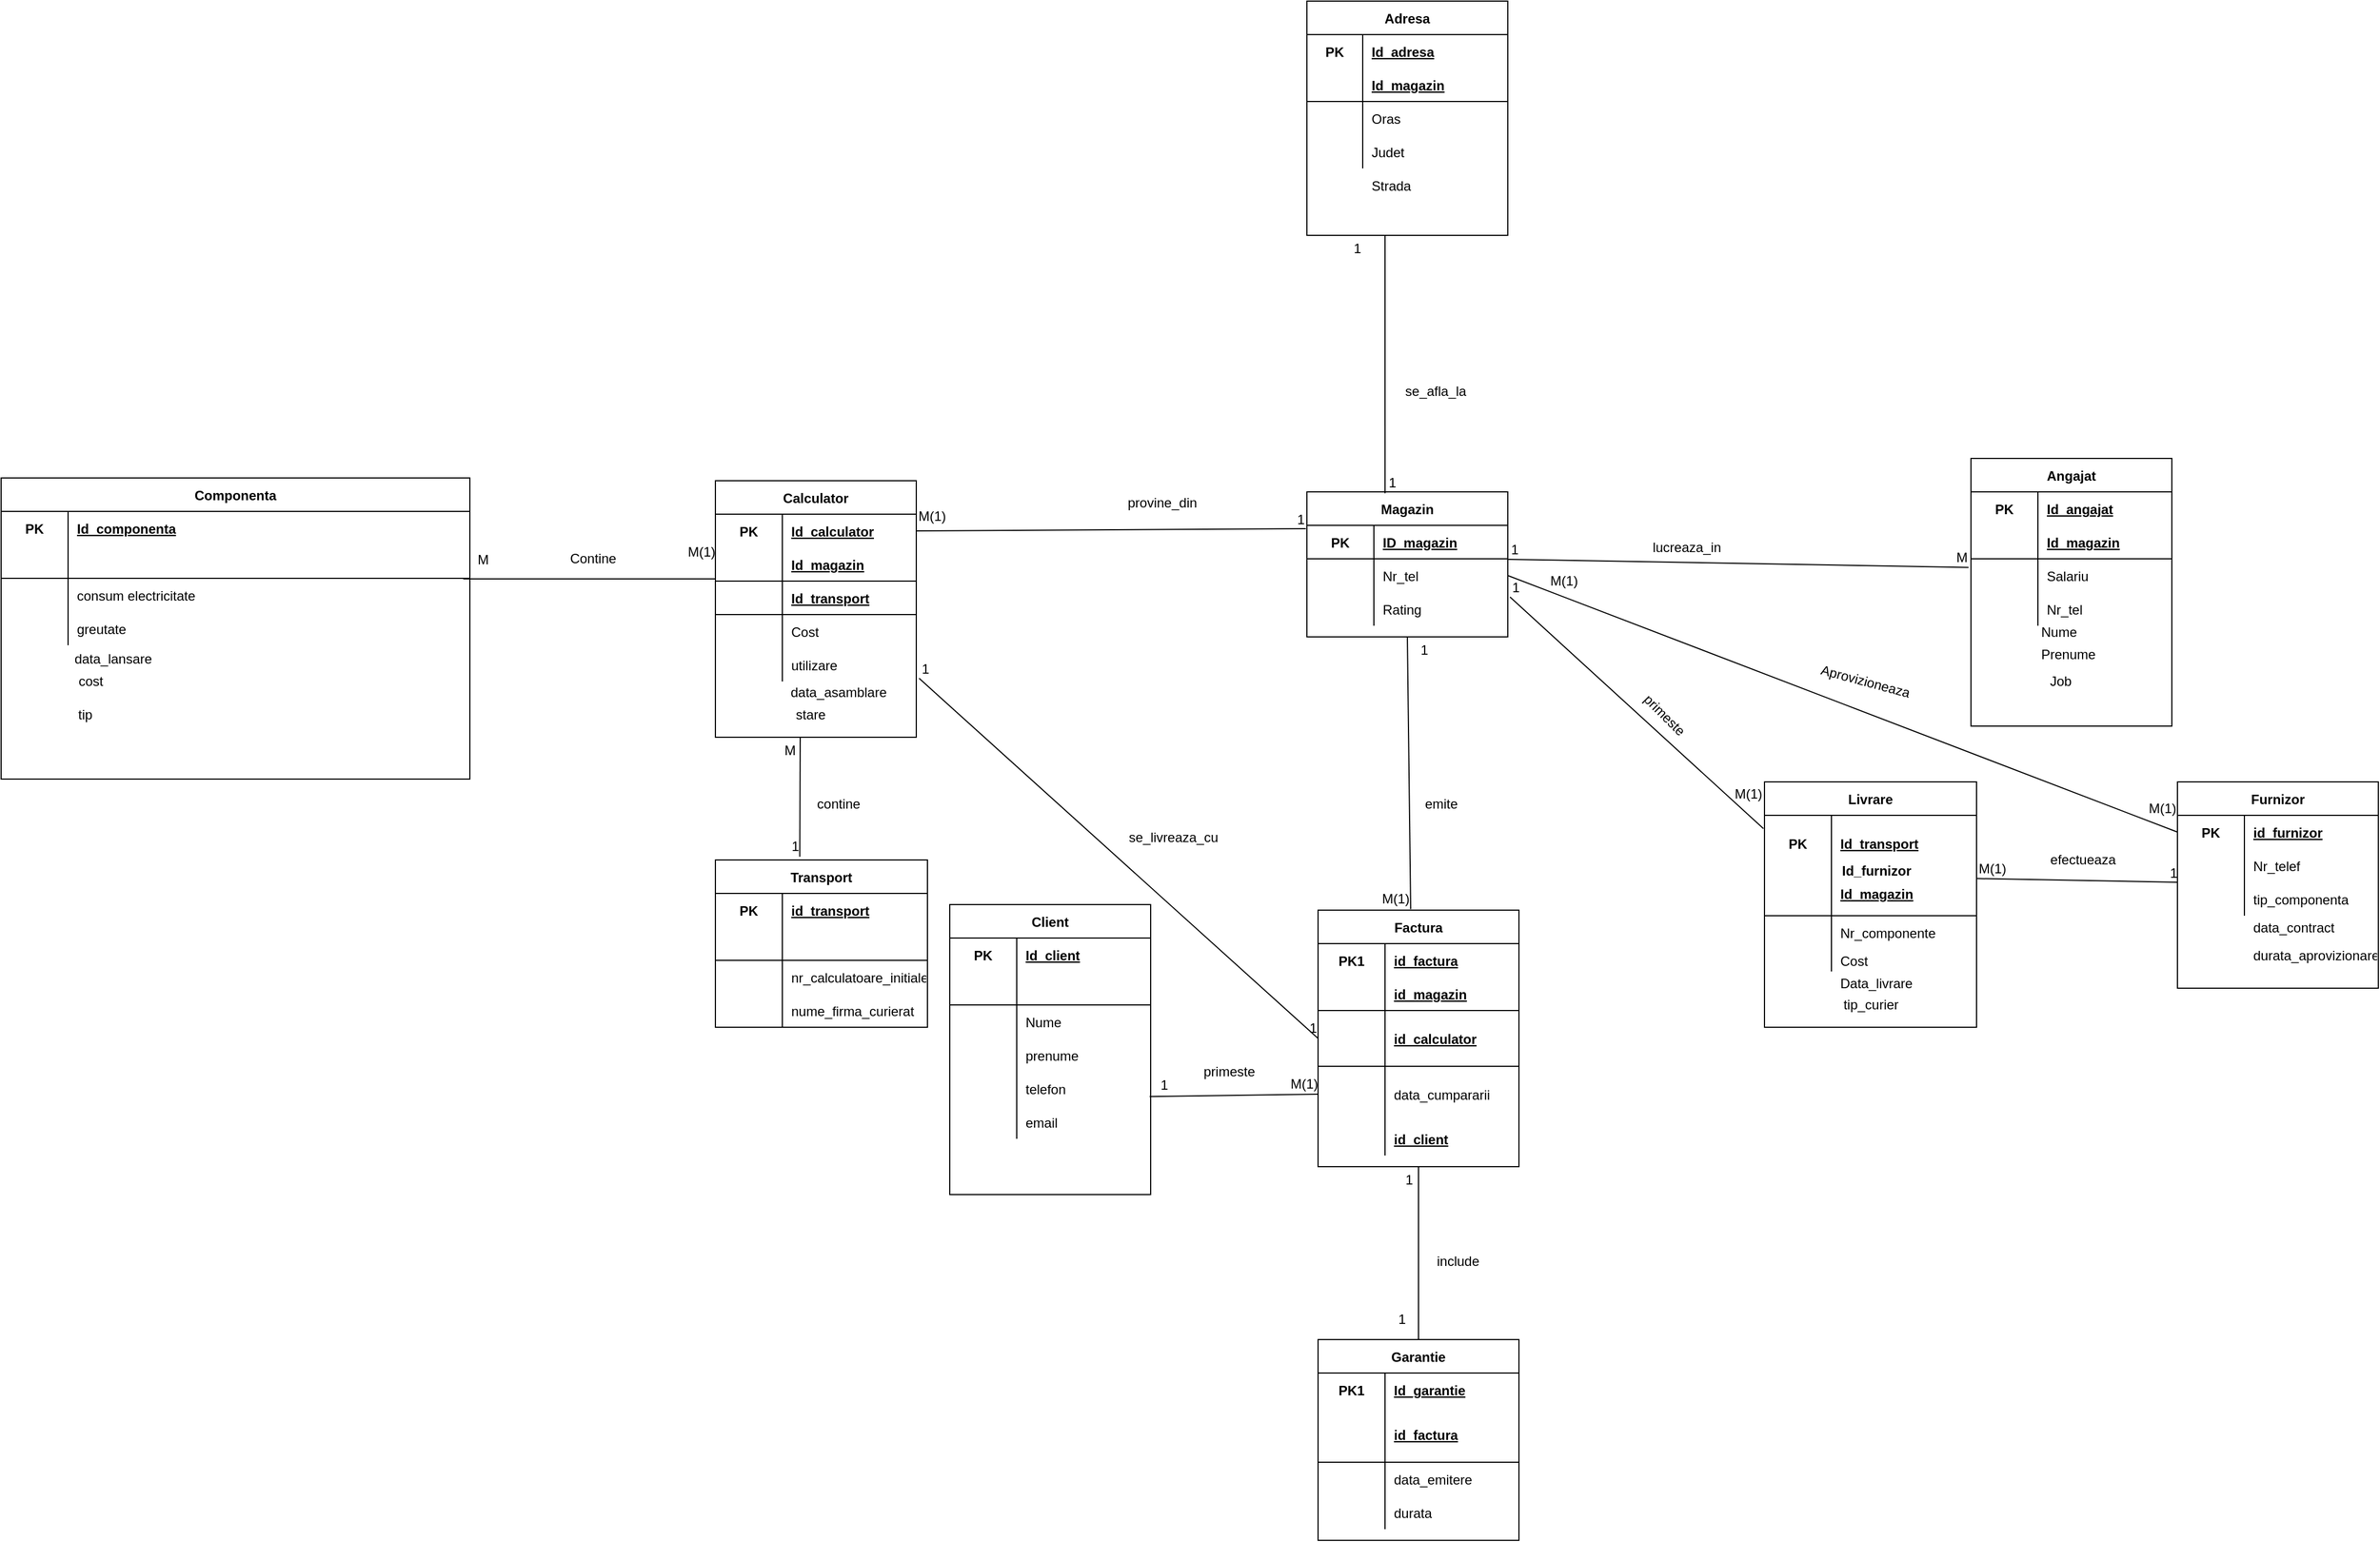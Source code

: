 <mxfile version="16.2.2" type="onedrive"><diagram id="R2lEEEUBdFMjLlhIrx00" name="Page-1"><mxGraphModel dx="4064" dy="2628" grid="0" gridSize="10" guides="1" tooltips="1" connect="1" arrows="1" fold="1" page="1" pageScale="1" pageWidth="850" pageHeight="1100" math="0" shadow="0" extFonts="Permanent Marker^https://fonts.googleapis.com/css?family=Permanent+Marker"><root><mxCell id="0"/><mxCell id="1" parent="0"/><mxCell id="5IRADX40BSoLsb3b2WKI-1" value="Magazin" style="shape=table;startSize=30;container=1;collapsible=1;childLayout=tableLayout;fixedRows=1;rowLines=0;fontStyle=1;align=center;resizeLast=1;" parent="1" vertex="1"><mxGeometry x="20" y="60" width="180" height="130" as="geometry"/></mxCell><mxCell id="5IRADX40BSoLsb3b2WKI-5" value="" style="shape=partialRectangle;collapsible=0;dropTarget=0;pointerEvents=0;fillColor=none;top=0;left=0;bottom=1;right=0;points=[[0,0.5],[1,0.5]];portConstraint=eastwest;" parent="5IRADX40BSoLsb3b2WKI-1" vertex="1"><mxGeometry y="30" width="180" height="30" as="geometry"/></mxCell><mxCell id="5IRADX40BSoLsb3b2WKI-6" value="PK" style="shape=partialRectangle;connectable=0;fillColor=none;top=0;left=0;bottom=0;right=0;fontStyle=1;overflow=hidden;" parent="5IRADX40BSoLsb3b2WKI-5" vertex="1"><mxGeometry width="60" height="30" as="geometry"/></mxCell><mxCell id="5IRADX40BSoLsb3b2WKI-7" value="ID_magazin" style="shape=partialRectangle;connectable=0;fillColor=none;top=0;left=0;bottom=0;right=0;align=left;spacingLeft=6;fontStyle=5;overflow=hidden;" parent="5IRADX40BSoLsb3b2WKI-5" vertex="1"><mxGeometry x="60" width="120" height="30" as="geometry"/></mxCell><mxCell id="5IRADX40BSoLsb3b2WKI-8" value="" style="shape=partialRectangle;collapsible=0;dropTarget=0;pointerEvents=0;fillColor=none;top=0;left=0;bottom=0;right=0;points=[[0,0.5],[1,0.5]];portConstraint=eastwest;" parent="5IRADX40BSoLsb3b2WKI-1" vertex="1"><mxGeometry y="60" width="180" height="30" as="geometry"/></mxCell><mxCell id="5IRADX40BSoLsb3b2WKI-9" value="" style="shape=partialRectangle;connectable=0;fillColor=none;top=0;left=0;bottom=0;right=0;editable=1;overflow=hidden;" parent="5IRADX40BSoLsb3b2WKI-8" vertex="1"><mxGeometry width="60" height="30" as="geometry"/></mxCell><mxCell id="5IRADX40BSoLsb3b2WKI-10" value="Nr_tel" style="shape=partialRectangle;connectable=0;fillColor=none;top=0;left=0;bottom=0;right=0;align=left;spacingLeft=6;overflow=hidden;" parent="5IRADX40BSoLsb3b2WKI-8" vertex="1"><mxGeometry x="60" width="120" height="30" as="geometry"/></mxCell><mxCell id="5IRADX40BSoLsb3b2WKI-11" value="" style="shape=partialRectangle;collapsible=0;dropTarget=0;pointerEvents=0;fillColor=none;top=0;left=0;bottom=0;right=0;points=[[0,0.5],[1,0.5]];portConstraint=eastwest;" parent="5IRADX40BSoLsb3b2WKI-1" vertex="1"><mxGeometry y="90" width="180" height="30" as="geometry"/></mxCell><mxCell id="5IRADX40BSoLsb3b2WKI-12" value="" style="shape=partialRectangle;connectable=0;fillColor=none;top=0;left=0;bottom=0;right=0;editable=1;overflow=hidden;" parent="5IRADX40BSoLsb3b2WKI-11" vertex="1"><mxGeometry width="60" height="30" as="geometry"/></mxCell><mxCell id="5IRADX40BSoLsb3b2WKI-13" value="Rating" style="shape=partialRectangle;connectable=0;fillColor=none;top=0;left=0;bottom=0;right=0;align=left;spacingLeft=6;overflow=hidden;" parent="5IRADX40BSoLsb3b2WKI-11" vertex="1"><mxGeometry x="60" width="120" height="30" as="geometry"/></mxCell><mxCell id="5IRADX40BSoLsb3b2WKI-15" value="Componenta" style="shape=table;startSize=30;container=1;collapsible=1;childLayout=tableLayout;fixedRows=1;rowLines=0;fontStyle=1;align=center;resizeLast=1;" parent="1" vertex="1"><mxGeometry x="-1150" y="47.5" width="420" height="270" as="geometry"/></mxCell><mxCell id="5IRADX40BSoLsb3b2WKI-16" value="" style="shape=partialRectangle;collapsible=0;dropTarget=0;pointerEvents=0;fillColor=none;top=0;left=0;bottom=0;right=0;points=[[0,0.5],[1,0.5]];portConstraint=eastwest;" parent="5IRADX40BSoLsb3b2WKI-15" vertex="1"><mxGeometry y="30" width="420" height="30" as="geometry"/></mxCell><mxCell id="5IRADX40BSoLsb3b2WKI-17" value="PK" style="shape=partialRectangle;connectable=0;fillColor=none;top=0;left=0;bottom=0;right=0;fontStyle=1;overflow=hidden;" parent="5IRADX40BSoLsb3b2WKI-16" vertex="1"><mxGeometry width="60" height="30" as="geometry"><mxRectangle width="60" height="30" as="alternateBounds"/></mxGeometry></mxCell><mxCell id="5IRADX40BSoLsb3b2WKI-18" value="Id_componenta" style="shape=partialRectangle;connectable=0;fillColor=none;top=0;left=0;bottom=0;right=0;align=left;spacingLeft=6;fontStyle=5;overflow=hidden;" parent="5IRADX40BSoLsb3b2WKI-16" vertex="1"><mxGeometry x="60" width="360" height="30" as="geometry"><mxRectangle width="360" height="30" as="alternateBounds"/></mxGeometry></mxCell><mxCell id="5IRADX40BSoLsb3b2WKI-19" value="" style="shape=partialRectangle;collapsible=0;dropTarget=0;pointerEvents=0;fillColor=none;top=0;left=0;bottom=1;right=0;points=[[0,0.5],[1,0.5]];portConstraint=eastwest;" parent="5IRADX40BSoLsb3b2WKI-15" vertex="1"><mxGeometry y="60" width="420" height="30" as="geometry"/></mxCell><mxCell id="5IRADX40BSoLsb3b2WKI-20" value="" style="shape=partialRectangle;connectable=0;fillColor=none;top=0;left=0;bottom=0;right=0;fontStyle=1;overflow=hidden;" parent="5IRADX40BSoLsb3b2WKI-19" vertex="1"><mxGeometry width="60" height="30" as="geometry"><mxRectangle width="60" height="30" as="alternateBounds"/></mxGeometry></mxCell><mxCell id="5IRADX40BSoLsb3b2WKI-21" value="" style="shape=partialRectangle;connectable=0;fillColor=none;top=0;left=0;bottom=0;right=0;align=left;spacingLeft=6;fontStyle=5;overflow=hidden;" parent="5IRADX40BSoLsb3b2WKI-19" vertex="1"><mxGeometry x="60" width="360" height="30" as="geometry"><mxRectangle width="360" height="30" as="alternateBounds"/></mxGeometry></mxCell><mxCell id="5IRADX40BSoLsb3b2WKI-22" value="" style="shape=partialRectangle;collapsible=0;dropTarget=0;pointerEvents=0;fillColor=none;top=0;left=0;bottom=0;right=0;points=[[0,0.5],[1,0.5]];portConstraint=eastwest;" parent="5IRADX40BSoLsb3b2WKI-15" vertex="1"><mxGeometry y="90" width="420" height="30" as="geometry"/></mxCell><mxCell id="5IRADX40BSoLsb3b2WKI-23" value="" style="shape=partialRectangle;connectable=0;fillColor=none;top=0;left=0;bottom=0;right=0;editable=1;overflow=hidden;" parent="5IRADX40BSoLsb3b2WKI-22" vertex="1"><mxGeometry width="60" height="30" as="geometry"><mxRectangle width="60" height="30" as="alternateBounds"/></mxGeometry></mxCell><mxCell id="5IRADX40BSoLsb3b2WKI-24" value="consum electricitate" style="shape=partialRectangle;connectable=0;fillColor=none;top=0;left=0;bottom=0;right=0;align=left;spacingLeft=6;overflow=hidden;" parent="5IRADX40BSoLsb3b2WKI-22" vertex="1"><mxGeometry x="60" width="360" height="30" as="geometry"><mxRectangle width="360" height="30" as="alternateBounds"/></mxGeometry></mxCell><mxCell id="5IRADX40BSoLsb3b2WKI-25" value="" style="shape=partialRectangle;collapsible=0;dropTarget=0;pointerEvents=0;fillColor=none;top=0;left=0;bottom=0;right=0;points=[[0,0.5],[1,0.5]];portConstraint=eastwest;" parent="5IRADX40BSoLsb3b2WKI-15" vertex="1"><mxGeometry y="120" width="420" height="30" as="geometry"/></mxCell><mxCell id="5IRADX40BSoLsb3b2WKI-26" value="" style="shape=partialRectangle;connectable=0;fillColor=none;top=0;left=0;bottom=0;right=0;editable=1;overflow=hidden;" parent="5IRADX40BSoLsb3b2WKI-25" vertex="1"><mxGeometry width="60" height="30" as="geometry"><mxRectangle width="60" height="30" as="alternateBounds"/></mxGeometry></mxCell><mxCell id="5IRADX40BSoLsb3b2WKI-27" value="greutate" style="shape=partialRectangle;connectable=0;fillColor=none;top=0;left=0;bottom=0;right=0;align=left;spacingLeft=6;overflow=hidden;" parent="5IRADX40BSoLsb3b2WKI-25" vertex="1"><mxGeometry x="60" width="360" height="30" as="geometry"><mxRectangle width="360" height="30" as="alternateBounds"/></mxGeometry></mxCell><mxCell id="5IRADX40BSoLsb3b2WKI-28" value="Adresa" style="shape=table;startSize=30;container=1;collapsible=1;childLayout=tableLayout;fixedRows=1;rowLines=0;fontStyle=1;align=center;resizeLast=1;" parent="1" vertex="1"><mxGeometry x="20" y="-380" width="180" height="210" as="geometry"/></mxCell><mxCell id="5IRADX40BSoLsb3b2WKI-29" value="" style="shape=partialRectangle;collapsible=0;dropTarget=0;pointerEvents=0;fillColor=none;top=0;left=0;bottom=0;right=0;points=[[0,0.5],[1,0.5]];portConstraint=eastwest;" parent="5IRADX40BSoLsb3b2WKI-28" vertex="1"><mxGeometry y="30" width="180" height="30" as="geometry"/></mxCell><mxCell id="5IRADX40BSoLsb3b2WKI-30" value="PK" style="shape=partialRectangle;connectable=0;fillColor=none;top=0;left=0;bottom=0;right=0;fontStyle=1;overflow=hidden;" parent="5IRADX40BSoLsb3b2WKI-29" vertex="1"><mxGeometry width="50" height="30" as="geometry"><mxRectangle width="50" height="30" as="alternateBounds"/></mxGeometry></mxCell><mxCell id="5IRADX40BSoLsb3b2WKI-31" value="Id_adresa" style="shape=partialRectangle;connectable=0;fillColor=none;top=0;left=0;bottom=0;right=0;align=left;spacingLeft=6;fontStyle=5;overflow=hidden;" parent="5IRADX40BSoLsb3b2WKI-29" vertex="1"><mxGeometry x="50" width="130" height="30" as="geometry"><mxRectangle width="130" height="30" as="alternateBounds"/></mxGeometry></mxCell><mxCell id="5IRADX40BSoLsb3b2WKI-32" value="" style="shape=partialRectangle;collapsible=0;dropTarget=0;pointerEvents=0;fillColor=none;top=0;left=0;bottom=1;right=0;points=[[0,0.5],[1,0.5]];portConstraint=eastwest;" parent="5IRADX40BSoLsb3b2WKI-28" vertex="1"><mxGeometry y="60" width="180" height="30" as="geometry"/></mxCell><mxCell id="5IRADX40BSoLsb3b2WKI-33" value="" style="shape=partialRectangle;connectable=0;fillColor=none;top=0;left=0;bottom=0;right=0;fontStyle=1;overflow=hidden;" parent="5IRADX40BSoLsb3b2WKI-32" vertex="1"><mxGeometry width="50" height="30" as="geometry"><mxRectangle width="50" height="30" as="alternateBounds"/></mxGeometry></mxCell><mxCell id="5IRADX40BSoLsb3b2WKI-34" value="Id_magazin" style="shape=partialRectangle;connectable=0;fillColor=none;top=0;left=0;bottom=0;right=0;align=left;spacingLeft=6;fontStyle=5;overflow=hidden;" parent="5IRADX40BSoLsb3b2WKI-32" vertex="1"><mxGeometry x="50" width="130" height="30" as="geometry"><mxRectangle width="130" height="30" as="alternateBounds"/></mxGeometry></mxCell><mxCell id="5IRADX40BSoLsb3b2WKI-35" value="" style="shape=partialRectangle;collapsible=0;dropTarget=0;pointerEvents=0;fillColor=none;top=0;left=0;bottom=0;right=0;points=[[0,0.5],[1,0.5]];portConstraint=eastwest;" parent="5IRADX40BSoLsb3b2WKI-28" vertex="1"><mxGeometry y="90" width="180" height="30" as="geometry"/></mxCell><mxCell id="5IRADX40BSoLsb3b2WKI-36" value="" style="shape=partialRectangle;connectable=0;fillColor=none;top=0;left=0;bottom=0;right=0;editable=1;overflow=hidden;" parent="5IRADX40BSoLsb3b2WKI-35" vertex="1"><mxGeometry width="50" height="30" as="geometry"><mxRectangle width="50" height="30" as="alternateBounds"/></mxGeometry></mxCell><mxCell id="5IRADX40BSoLsb3b2WKI-37" value="Oras" style="shape=partialRectangle;connectable=0;fillColor=none;top=0;left=0;bottom=0;right=0;align=left;spacingLeft=6;overflow=hidden;" parent="5IRADX40BSoLsb3b2WKI-35" vertex="1"><mxGeometry x="50" width="130" height="30" as="geometry"><mxRectangle width="130" height="30" as="alternateBounds"/></mxGeometry></mxCell><mxCell id="5IRADX40BSoLsb3b2WKI-38" value="" style="shape=partialRectangle;collapsible=0;dropTarget=0;pointerEvents=0;fillColor=none;top=0;left=0;bottom=0;right=0;points=[[0,0.5],[1,0.5]];portConstraint=eastwest;" parent="5IRADX40BSoLsb3b2WKI-28" vertex="1"><mxGeometry y="120" width="180" height="30" as="geometry"/></mxCell><mxCell id="5IRADX40BSoLsb3b2WKI-39" value="" style="shape=partialRectangle;connectable=0;fillColor=none;top=0;left=0;bottom=0;right=0;editable=1;overflow=hidden;" parent="5IRADX40BSoLsb3b2WKI-38" vertex="1"><mxGeometry width="50" height="30" as="geometry"><mxRectangle width="50" height="30" as="alternateBounds"/></mxGeometry></mxCell><mxCell id="5IRADX40BSoLsb3b2WKI-40" value="Judet" style="shape=partialRectangle;connectable=0;fillColor=none;top=0;left=0;bottom=0;right=0;align=left;spacingLeft=6;overflow=hidden;" parent="5IRADX40BSoLsb3b2WKI-38" vertex="1"><mxGeometry x="50" width="130" height="30" as="geometry"><mxRectangle width="130" height="30" as="alternateBounds"/></mxGeometry></mxCell><mxCell id="5IRADX40BSoLsb3b2WKI-41" value="Factura" style="shape=table;startSize=30;container=1;collapsible=1;childLayout=tableLayout;fixedRows=1;rowLines=0;fontStyle=1;align=center;resizeLast=1;" parent="1" vertex="1"><mxGeometry x="30" y="435" width="180" height="230" as="geometry"/></mxCell><mxCell id="5IRADX40BSoLsb3b2WKI-42" value="" style="shape=partialRectangle;collapsible=0;dropTarget=0;pointerEvents=0;fillColor=none;top=0;left=0;bottom=0;right=0;points=[[0,0.5],[1,0.5]];portConstraint=eastwest;" parent="5IRADX40BSoLsb3b2WKI-41" vertex="1"><mxGeometry y="30" width="180" height="30" as="geometry"/></mxCell><mxCell id="5IRADX40BSoLsb3b2WKI-43" value="PK1" style="shape=partialRectangle;connectable=0;fillColor=none;top=0;left=0;bottom=0;right=0;fontStyle=1;overflow=hidden;" parent="5IRADX40BSoLsb3b2WKI-42" vertex="1"><mxGeometry width="60" height="30" as="geometry"><mxRectangle width="60" height="30" as="alternateBounds"/></mxGeometry></mxCell><mxCell id="5IRADX40BSoLsb3b2WKI-44" value="id_factura" style="shape=partialRectangle;connectable=0;fillColor=none;top=0;left=0;bottom=0;right=0;align=left;spacingLeft=6;fontStyle=5;overflow=hidden;" parent="5IRADX40BSoLsb3b2WKI-42" vertex="1"><mxGeometry x="60" width="120" height="30" as="geometry"><mxRectangle width="120" height="30" as="alternateBounds"/></mxGeometry></mxCell><mxCell id="5IRADX40BSoLsb3b2WKI-45" value="" style="shape=partialRectangle;collapsible=0;dropTarget=0;pointerEvents=0;fillColor=none;top=0;left=0;bottom=1;right=0;points=[[0,0.5],[1,0.5]];portConstraint=eastwest;" parent="5IRADX40BSoLsb3b2WKI-41" vertex="1"><mxGeometry y="60" width="180" height="30" as="geometry"/></mxCell><mxCell id="5IRADX40BSoLsb3b2WKI-46" value="" style="shape=partialRectangle;connectable=0;fillColor=none;top=0;left=0;bottom=0;right=0;fontStyle=1;overflow=hidden;" parent="5IRADX40BSoLsb3b2WKI-45" vertex="1"><mxGeometry width="60" height="30" as="geometry"><mxRectangle width="60" height="30" as="alternateBounds"/></mxGeometry></mxCell><mxCell id="5IRADX40BSoLsb3b2WKI-47" value="id_magazin" style="shape=partialRectangle;connectable=0;fillColor=none;top=0;left=0;bottom=0;right=0;align=left;spacingLeft=6;fontStyle=5;overflow=hidden;" parent="5IRADX40BSoLsb3b2WKI-45" vertex="1"><mxGeometry x="60" width="120" height="30" as="geometry"><mxRectangle width="120" height="30" as="alternateBounds"/></mxGeometry></mxCell><mxCell id="lPqivJ8-B0ePsU9WdqID-1" value="" style="shape=partialRectangle;collapsible=0;dropTarget=0;pointerEvents=0;fillColor=none;top=0;left=0;bottom=1;right=0;points=[[0,0.5],[1,0.5]];portConstraint=eastwest;" parent="5IRADX40BSoLsb3b2WKI-41" vertex="1"><mxGeometry y="90" width="180" height="50" as="geometry"/></mxCell><mxCell id="lPqivJ8-B0ePsU9WdqID-2" value="" style="shape=partialRectangle;connectable=0;fillColor=none;top=0;left=0;bottom=0;right=0;fontStyle=1;overflow=hidden;" parent="lPqivJ8-B0ePsU9WdqID-1" vertex="1"><mxGeometry width="60" height="50" as="geometry"><mxRectangle width="60" height="50" as="alternateBounds"/></mxGeometry></mxCell><mxCell id="lPqivJ8-B0ePsU9WdqID-3" value="id_calculator" style="shape=partialRectangle;connectable=0;fillColor=none;top=0;left=0;bottom=0;right=0;align=left;spacingLeft=6;fontStyle=5;overflow=hidden;" parent="lPqivJ8-B0ePsU9WdqID-1" vertex="1"><mxGeometry x="60" width="120" height="50" as="geometry"><mxRectangle width="120" height="50" as="alternateBounds"/></mxGeometry></mxCell><mxCell id="5IRADX40BSoLsb3b2WKI-51" value="" style="shape=partialRectangle;collapsible=0;dropTarget=0;pointerEvents=0;fillColor=none;top=0;left=0;bottom=0;right=0;points=[[0,0.5],[1,0.5]];portConstraint=eastwest;" parent="5IRADX40BSoLsb3b2WKI-41" vertex="1"><mxGeometry y="140" width="180" height="50" as="geometry"/></mxCell><mxCell id="5IRADX40BSoLsb3b2WKI-52" value="" style="shape=partialRectangle;connectable=0;fillColor=none;top=0;left=0;bottom=0;right=0;editable=1;overflow=hidden;" parent="5IRADX40BSoLsb3b2WKI-51" vertex="1"><mxGeometry width="60" height="50" as="geometry"><mxRectangle width="60" height="50" as="alternateBounds"/></mxGeometry></mxCell><mxCell id="5IRADX40BSoLsb3b2WKI-53" value="data_cumpararii" style="shape=partialRectangle;connectable=0;fillColor=none;top=0;left=0;bottom=0;right=0;align=left;spacingLeft=6;overflow=hidden;" parent="5IRADX40BSoLsb3b2WKI-51" vertex="1"><mxGeometry x="60" width="120" height="50" as="geometry"><mxRectangle width="120" height="50" as="alternateBounds"/></mxGeometry></mxCell><mxCell id="lPqivJ8-B0ePsU9WdqID-68" value="" style="shape=partialRectangle;collapsible=0;dropTarget=0;pointerEvents=0;fillColor=none;top=0;left=0;bottom=0;right=0;points=[[0,0.5],[1,0.5]];portConstraint=eastwest;" parent="5IRADX40BSoLsb3b2WKI-41" vertex="1"><mxGeometry y="190" width="180" height="30" as="geometry"/></mxCell><mxCell id="lPqivJ8-B0ePsU9WdqID-69" value="" style="shape=partialRectangle;connectable=0;fillColor=none;top=0;left=0;bottom=0;right=0;fontStyle=1;overflow=hidden;" parent="lPqivJ8-B0ePsU9WdqID-68" vertex="1"><mxGeometry width="60" height="30" as="geometry"><mxRectangle width="60" height="30" as="alternateBounds"/></mxGeometry></mxCell><mxCell id="lPqivJ8-B0ePsU9WdqID-70" value="id_client" style="shape=partialRectangle;connectable=0;fillColor=none;top=0;left=0;bottom=0;right=0;align=left;spacingLeft=6;fontStyle=5;overflow=hidden;" parent="lPqivJ8-B0ePsU9WdqID-68" vertex="1"><mxGeometry x="60" width="120" height="30" as="geometry"><mxRectangle width="120" height="30" as="alternateBounds"/></mxGeometry></mxCell><mxCell id="5IRADX40BSoLsb3b2WKI-54" value="Angajat" style="shape=table;startSize=30;container=1;collapsible=1;childLayout=tableLayout;fixedRows=1;rowLines=0;fontStyle=1;align=center;resizeLast=1;" parent="1" vertex="1"><mxGeometry x="615" y="30" width="180" height="240" as="geometry"/></mxCell><mxCell id="5IRADX40BSoLsb3b2WKI-55" value="" style="shape=partialRectangle;collapsible=0;dropTarget=0;pointerEvents=0;fillColor=none;top=0;left=0;bottom=0;right=0;points=[[0,0.5],[1,0.5]];portConstraint=eastwest;" parent="5IRADX40BSoLsb3b2WKI-54" vertex="1"><mxGeometry y="30" width="180" height="30" as="geometry"/></mxCell><mxCell id="5IRADX40BSoLsb3b2WKI-56" value="PK" style="shape=partialRectangle;connectable=0;fillColor=none;top=0;left=0;bottom=0;right=0;fontStyle=1;overflow=hidden;" parent="5IRADX40BSoLsb3b2WKI-55" vertex="1"><mxGeometry width="60" height="30" as="geometry"><mxRectangle width="60" height="30" as="alternateBounds"/></mxGeometry></mxCell><mxCell id="5IRADX40BSoLsb3b2WKI-57" value="Id_angajat" style="shape=partialRectangle;connectable=0;fillColor=none;top=0;left=0;bottom=0;right=0;align=left;spacingLeft=6;fontStyle=5;overflow=hidden;" parent="5IRADX40BSoLsb3b2WKI-55" vertex="1"><mxGeometry x="60" width="120" height="30" as="geometry"><mxRectangle width="120" height="30" as="alternateBounds"/></mxGeometry></mxCell><mxCell id="5IRADX40BSoLsb3b2WKI-58" value="" style="shape=partialRectangle;collapsible=0;dropTarget=0;pointerEvents=0;fillColor=none;top=0;left=0;bottom=1;right=0;points=[[0,0.5],[1,0.5]];portConstraint=eastwest;" parent="5IRADX40BSoLsb3b2WKI-54" vertex="1"><mxGeometry y="60" width="180" height="30" as="geometry"/></mxCell><mxCell id="5IRADX40BSoLsb3b2WKI-59" value="" style="shape=partialRectangle;connectable=0;fillColor=none;top=0;left=0;bottom=0;right=0;fontStyle=1;overflow=hidden;" parent="5IRADX40BSoLsb3b2WKI-58" vertex="1"><mxGeometry width="60" height="30" as="geometry"><mxRectangle width="60" height="30" as="alternateBounds"/></mxGeometry></mxCell><mxCell id="5IRADX40BSoLsb3b2WKI-60" value="Id_magazin" style="shape=partialRectangle;connectable=0;fillColor=none;top=0;left=0;bottom=0;right=0;align=left;spacingLeft=6;fontStyle=5;overflow=hidden;" parent="5IRADX40BSoLsb3b2WKI-58" vertex="1"><mxGeometry x="60" width="120" height="30" as="geometry"><mxRectangle width="120" height="30" as="alternateBounds"/></mxGeometry></mxCell><mxCell id="5IRADX40BSoLsb3b2WKI-61" value="" style="shape=partialRectangle;collapsible=0;dropTarget=0;pointerEvents=0;fillColor=none;top=0;left=0;bottom=0;right=0;points=[[0,0.5],[1,0.5]];portConstraint=eastwest;" parent="5IRADX40BSoLsb3b2WKI-54" vertex="1"><mxGeometry y="90" width="180" height="30" as="geometry"/></mxCell><mxCell id="5IRADX40BSoLsb3b2WKI-62" value="" style="shape=partialRectangle;connectable=0;fillColor=none;top=0;left=0;bottom=0;right=0;editable=1;overflow=hidden;" parent="5IRADX40BSoLsb3b2WKI-61" vertex="1"><mxGeometry width="60" height="30" as="geometry"><mxRectangle width="60" height="30" as="alternateBounds"/></mxGeometry></mxCell><mxCell id="5IRADX40BSoLsb3b2WKI-63" value="Salariu" style="shape=partialRectangle;connectable=0;fillColor=none;top=0;left=0;bottom=0;right=0;align=left;spacingLeft=6;overflow=hidden;" parent="5IRADX40BSoLsb3b2WKI-61" vertex="1"><mxGeometry x="60" width="120" height="30" as="geometry"><mxRectangle width="120" height="30" as="alternateBounds"/></mxGeometry></mxCell><mxCell id="5IRADX40BSoLsb3b2WKI-64" value="" style="shape=partialRectangle;collapsible=0;dropTarget=0;pointerEvents=0;fillColor=none;top=0;left=0;bottom=0;right=0;points=[[0,0.5],[1,0.5]];portConstraint=eastwest;" parent="5IRADX40BSoLsb3b2WKI-54" vertex="1"><mxGeometry y="120" width="180" height="30" as="geometry"/></mxCell><mxCell id="5IRADX40BSoLsb3b2WKI-65" value="" style="shape=partialRectangle;connectable=0;fillColor=none;top=0;left=0;bottom=0;right=0;editable=1;overflow=hidden;" parent="5IRADX40BSoLsb3b2WKI-64" vertex="1"><mxGeometry width="60" height="30" as="geometry"><mxRectangle width="60" height="30" as="alternateBounds"/></mxGeometry></mxCell><mxCell id="5IRADX40BSoLsb3b2WKI-66" value="Nr_tel" style="shape=partialRectangle;connectable=0;fillColor=none;top=0;left=0;bottom=0;right=0;align=left;spacingLeft=6;overflow=hidden;" parent="5IRADX40BSoLsb3b2WKI-64" vertex="1"><mxGeometry x="60" width="120" height="30" as="geometry"><mxRectangle width="120" height="30" as="alternateBounds"/></mxGeometry></mxCell><mxCell id="5IRADX40BSoLsb3b2WKI-67" value="Client" style="shape=table;startSize=30;container=1;collapsible=1;childLayout=tableLayout;fixedRows=1;rowLines=0;fontStyle=1;align=center;resizeLast=1;" parent="1" vertex="1"><mxGeometry x="-300" y="430" width="180" height="260" as="geometry"/></mxCell><mxCell id="5IRADX40BSoLsb3b2WKI-68" value="" style="shape=partialRectangle;collapsible=0;dropTarget=0;pointerEvents=0;fillColor=none;top=0;left=0;bottom=0;right=0;points=[[0,0.5],[1,0.5]];portConstraint=eastwest;" parent="5IRADX40BSoLsb3b2WKI-67" vertex="1"><mxGeometry y="30" width="180" height="30" as="geometry"/></mxCell><mxCell id="5IRADX40BSoLsb3b2WKI-69" value="PK" style="shape=partialRectangle;connectable=0;fillColor=none;top=0;left=0;bottom=0;right=0;fontStyle=1;overflow=hidden;" parent="5IRADX40BSoLsb3b2WKI-68" vertex="1"><mxGeometry width="60" height="30" as="geometry"><mxRectangle width="60" height="30" as="alternateBounds"/></mxGeometry></mxCell><mxCell id="5IRADX40BSoLsb3b2WKI-70" value="Id_client" style="shape=partialRectangle;connectable=0;fillColor=none;top=0;left=0;bottom=0;right=0;align=left;spacingLeft=6;fontStyle=5;overflow=hidden;" parent="5IRADX40BSoLsb3b2WKI-68" vertex="1"><mxGeometry x="60" width="120" height="30" as="geometry"><mxRectangle width="120" height="30" as="alternateBounds"/></mxGeometry></mxCell><mxCell id="5IRADX40BSoLsb3b2WKI-71" value="" style="shape=partialRectangle;collapsible=0;dropTarget=0;pointerEvents=0;fillColor=none;top=0;left=0;bottom=1;right=0;points=[[0,0.5],[1,0.5]];portConstraint=eastwest;" parent="5IRADX40BSoLsb3b2WKI-67" vertex="1"><mxGeometry y="60" width="180" height="30" as="geometry"/></mxCell><mxCell id="5IRADX40BSoLsb3b2WKI-72" value="" style="shape=partialRectangle;connectable=0;fillColor=none;top=0;left=0;bottom=0;right=0;fontStyle=1;overflow=hidden;" parent="5IRADX40BSoLsb3b2WKI-71" vertex="1"><mxGeometry width="60" height="30" as="geometry"><mxRectangle width="60" height="30" as="alternateBounds"/></mxGeometry></mxCell><mxCell id="5IRADX40BSoLsb3b2WKI-73" value="" style="shape=partialRectangle;connectable=0;fillColor=none;top=0;left=0;bottom=0;right=0;align=left;spacingLeft=6;fontStyle=5;overflow=hidden;" parent="5IRADX40BSoLsb3b2WKI-71" vertex="1"><mxGeometry x="60" width="120" height="30" as="geometry"><mxRectangle width="120" height="30" as="alternateBounds"/></mxGeometry></mxCell><mxCell id="5IRADX40BSoLsb3b2WKI-74" value="" style="shape=partialRectangle;collapsible=0;dropTarget=0;pointerEvents=0;fillColor=none;top=0;left=0;bottom=0;right=0;points=[[0,0.5],[1,0.5]];portConstraint=eastwest;" parent="5IRADX40BSoLsb3b2WKI-67" vertex="1"><mxGeometry y="90" width="180" height="30" as="geometry"/></mxCell><mxCell id="5IRADX40BSoLsb3b2WKI-75" value="" style="shape=partialRectangle;connectable=0;fillColor=none;top=0;left=0;bottom=0;right=0;editable=1;overflow=hidden;" parent="5IRADX40BSoLsb3b2WKI-74" vertex="1"><mxGeometry width="60" height="30" as="geometry"><mxRectangle width="60" height="30" as="alternateBounds"/></mxGeometry></mxCell><mxCell id="5IRADX40BSoLsb3b2WKI-76" value="Nume" style="shape=partialRectangle;connectable=0;fillColor=none;top=0;left=0;bottom=0;right=0;align=left;spacingLeft=6;overflow=hidden;" parent="5IRADX40BSoLsb3b2WKI-74" vertex="1"><mxGeometry x="60" width="120" height="30" as="geometry"><mxRectangle width="120" height="30" as="alternateBounds"/></mxGeometry></mxCell><mxCell id="5IRADX40BSoLsb3b2WKI-77" value="" style="shape=partialRectangle;collapsible=0;dropTarget=0;pointerEvents=0;fillColor=none;top=0;left=0;bottom=0;right=0;points=[[0,0.5],[1,0.5]];portConstraint=eastwest;" parent="5IRADX40BSoLsb3b2WKI-67" vertex="1"><mxGeometry y="120" width="180" height="30" as="geometry"/></mxCell><mxCell id="5IRADX40BSoLsb3b2WKI-78" value="" style="shape=partialRectangle;connectable=0;fillColor=none;top=0;left=0;bottom=0;right=0;editable=1;overflow=hidden;" parent="5IRADX40BSoLsb3b2WKI-77" vertex="1"><mxGeometry width="60" height="30" as="geometry"><mxRectangle width="60" height="30" as="alternateBounds"/></mxGeometry></mxCell><mxCell id="5IRADX40BSoLsb3b2WKI-79" value="prenume" style="shape=partialRectangle;connectable=0;fillColor=none;top=0;left=0;bottom=0;right=0;align=left;spacingLeft=6;overflow=hidden;" parent="5IRADX40BSoLsb3b2WKI-77" vertex="1"><mxGeometry x="60" width="120" height="30" as="geometry"><mxRectangle width="120" height="30" as="alternateBounds"/></mxGeometry></mxCell><mxCell id="M518nzdHtukfk-G0GFpe-1" style="shape=partialRectangle;collapsible=0;dropTarget=0;pointerEvents=0;fillColor=none;top=0;left=0;bottom=0;right=0;points=[[0,0.5],[1,0.5]];portConstraint=eastwest;" parent="5IRADX40BSoLsb3b2WKI-67" vertex="1"><mxGeometry y="150" width="180" height="30" as="geometry"/></mxCell><mxCell id="M518nzdHtukfk-G0GFpe-2" style="shape=partialRectangle;connectable=0;fillColor=none;top=0;left=0;bottom=0;right=0;editable=1;overflow=hidden;" parent="M518nzdHtukfk-G0GFpe-1" vertex="1"><mxGeometry width="60" height="30" as="geometry"><mxRectangle width="60" height="30" as="alternateBounds"/></mxGeometry></mxCell><mxCell id="M518nzdHtukfk-G0GFpe-3" value="telefon" style="shape=partialRectangle;connectable=0;fillColor=none;top=0;left=0;bottom=0;right=0;align=left;spacingLeft=6;overflow=hidden;" parent="M518nzdHtukfk-G0GFpe-1" vertex="1"><mxGeometry x="60" width="120" height="30" as="geometry"><mxRectangle width="120" height="30" as="alternateBounds"/></mxGeometry></mxCell><mxCell id="M518nzdHtukfk-G0GFpe-4" style="shape=partialRectangle;collapsible=0;dropTarget=0;pointerEvents=0;fillColor=none;top=0;left=0;bottom=0;right=0;points=[[0,0.5],[1,0.5]];portConstraint=eastwest;" parent="5IRADX40BSoLsb3b2WKI-67" vertex="1"><mxGeometry y="180" width="180" height="30" as="geometry"/></mxCell><mxCell id="M518nzdHtukfk-G0GFpe-5" style="shape=partialRectangle;connectable=0;fillColor=none;top=0;left=0;bottom=0;right=0;editable=1;overflow=hidden;" parent="M518nzdHtukfk-G0GFpe-4" vertex="1"><mxGeometry width="60" height="30" as="geometry"><mxRectangle width="60" height="30" as="alternateBounds"/></mxGeometry></mxCell><mxCell id="M518nzdHtukfk-G0GFpe-6" value="email" style="shape=partialRectangle;connectable=0;fillColor=none;top=0;left=0;bottom=0;right=0;align=left;spacingLeft=6;overflow=hidden;" parent="M518nzdHtukfk-G0GFpe-4" vertex="1"><mxGeometry x="60" width="120" height="30" as="geometry"><mxRectangle width="120" height="30" as="alternateBounds"/></mxGeometry></mxCell><mxCell id="5IRADX40BSoLsb3b2WKI-80" value="Transport" style="shape=table;startSize=30;container=1;collapsible=1;childLayout=tableLayout;fixedRows=1;rowLines=0;fontStyle=1;align=center;resizeLast=1;" parent="1" vertex="1"><mxGeometry x="-510" y="390" width="190" height="150" as="geometry"/></mxCell><mxCell id="5IRADX40BSoLsb3b2WKI-81" value="" style="shape=partialRectangle;collapsible=0;dropTarget=0;pointerEvents=0;fillColor=none;top=0;left=0;bottom=0;right=0;points=[[0,0.5],[1,0.5]];portConstraint=eastwest;" parent="5IRADX40BSoLsb3b2WKI-80" vertex="1"><mxGeometry y="30" width="190" height="30" as="geometry"/></mxCell><mxCell id="5IRADX40BSoLsb3b2WKI-82" value="PK" style="shape=partialRectangle;connectable=0;fillColor=none;top=0;left=0;bottom=0;right=0;fontStyle=1;overflow=hidden;" parent="5IRADX40BSoLsb3b2WKI-81" vertex="1"><mxGeometry width="60" height="30" as="geometry"><mxRectangle width="60" height="30" as="alternateBounds"/></mxGeometry></mxCell><mxCell id="5IRADX40BSoLsb3b2WKI-83" value="id_transport" style="shape=partialRectangle;connectable=0;fillColor=none;top=0;left=0;bottom=0;right=0;align=left;spacingLeft=6;fontStyle=5;overflow=hidden;" parent="5IRADX40BSoLsb3b2WKI-81" vertex="1"><mxGeometry x="60" width="130" height="30" as="geometry"><mxRectangle width="130" height="30" as="alternateBounds"/></mxGeometry></mxCell><mxCell id="5IRADX40BSoLsb3b2WKI-84" value="" style="shape=partialRectangle;collapsible=0;dropTarget=0;pointerEvents=0;fillColor=none;top=0;left=0;bottom=1;right=0;points=[[0,0.5],[1,0.5]];portConstraint=eastwest;" parent="5IRADX40BSoLsb3b2WKI-80" vertex="1"><mxGeometry y="60" width="190" height="30" as="geometry"/></mxCell><mxCell id="5IRADX40BSoLsb3b2WKI-85" value="" style="shape=partialRectangle;connectable=0;fillColor=none;top=0;left=0;bottom=0;right=0;fontStyle=1;overflow=hidden;" parent="5IRADX40BSoLsb3b2WKI-84" vertex="1"><mxGeometry width="60" height="30" as="geometry"><mxRectangle width="60" height="30" as="alternateBounds"/></mxGeometry></mxCell><mxCell id="5IRADX40BSoLsb3b2WKI-86" value="" style="shape=partialRectangle;connectable=0;fillColor=none;top=0;left=0;bottom=0;right=0;align=left;spacingLeft=6;fontStyle=5;overflow=hidden;" parent="5IRADX40BSoLsb3b2WKI-84" vertex="1"><mxGeometry x="60" width="130" height="30" as="geometry"><mxRectangle width="130" height="30" as="alternateBounds"/></mxGeometry></mxCell><mxCell id="5IRADX40BSoLsb3b2WKI-90" value="" style="shape=partialRectangle;collapsible=0;dropTarget=0;pointerEvents=0;fillColor=none;top=0;left=0;bottom=0;right=0;points=[[0,0.5],[1,0.5]];portConstraint=eastwest;" parent="5IRADX40BSoLsb3b2WKI-80" vertex="1"><mxGeometry y="90" width="190" height="30" as="geometry"/></mxCell><mxCell id="5IRADX40BSoLsb3b2WKI-91" value="" style="shape=partialRectangle;connectable=0;fillColor=none;top=0;left=0;bottom=0;right=0;editable=1;overflow=hidden;fontStyle=1" parent="5IRADX40BSoLsb3b2WKI-90" vertex="1"><mxGeometry width="60" height="30" as="geometry"><mxRectangle width="60" height="30" as="alternateBounds"/></mxGeometry></mxCell><mxCell id="5IRADX40BSoLsb3b2WKI-92" value="nr_calculatoare_initiale" style="shape=partialRectangle;connectable=0;fillColor=none;top=0;left=0;bottom=0;right=0;align=left;spacingLeft=6;overflow=hidden;fontStyle=0" parent="5IRADX40BSoLsb3b2WKI-90" vertex="1"><mxGeometry x="60" width="130" height="30" as="geometry"><mxRectangle width="130" height="30" as="alternateBounds"/></mxGeometry></mxCell><mxCell id="vrn9JUK7OHDct8GByNW2-1" style="shape=partialRectangle;collapsible=0;dropTarget=0;pointerEvents=0;fillColor=none;top=0;left=0;bottom=0;right=0;points=[[0,0.5],[1,0.5]];portConstraint=eastwest;" parent="5IRADX40BSoLsb3b2WKI-80" vertex="1"><mxGeometry y="120" width="190" height="30" as="geometry"/></mxCell><mxCell id="vrn9JUK7OHDct8GByNW2-2" style="shape=partialRectangle;connectable=0;fillColor=none;top=0;left=0;bottom=0;right=0;editable=1;overflow=hidden;fontStyle=1" parent="vrn9JUK7OHDct8GByNW2-1" vertex="1"><mxGeometry width="60" height="30" as="geometry"><mxRectangle width="60" height="30" as="alternateBounds"/></mxGeometry></mxCell><mxCell id="vrn9JUK7OHDct8GByNW2-3" value="nume_firma_curierat" style="shape=partialRectangle;connectable=0;fillColor=none;top=0;left=0;bottom=0;right=0;align=left;spacingLeft=6;overflow=hidden;fontStyle=0" parent="vrn9JUK7OHDct8GByNW2-1" vertex="1"><mxGeometry x="60" width="130" height="30" as="geometry"><mxRectangle width="130" height="30" as="alternateBounds"/></mxGeometry></mxCell><mxCell id="5IRADX40BSoLsb3b2WKI-119" value="Furnizor" style="shape=table;startSize=30;container=1;collapsible=1;childLayout=tableLayout;fixedRows=1;rowLines=0;fontStyle=1;align=center;resizeLast=1;" parent="1" vertex="1"><mxGeometry x="800" y="320" width="180" height="185" as="geometry"/></mxCell><mxCell id="5IRADX40BSoLsb3b2WKI-120" value="" style="shape=partialRectangle;collapsible=0;dropTarget=0;pointerEvents=0;fillColor=none;top=0;left=0;bottom=0;right=0;points=[[0,0.5],[1,0.5]];portConstraint=eastwest;" parent="5IRADX40BSoLsb3b2WKI-119" vertex="1"><mxGeometry y="30" width="180" height="30" as="geometry"/></mxCell><mxCell id="5IRADX40BSoLsb3b2WKI-121" value="PK" style="shape=partialRectangle;connectable=0;fillColor=none;top=0;left=0;bottom=0;right=0;fontStyle=1;overflow=hidden;" parent="5IRADX40BSoLsb3b2WKI-120" vertex="1"><mxGeometry width="60" height="30" as="geometry"><mxRectangle width="60" height="30" as="alternateBounds"/></mxGeometry></mxCell><mxCell id="5IRADX40BSoLsb3b2WKI-122" value="id_furnizor" style="shape=partialRectangle;connectable=0;fillColor=none;top=0;left=0;bottom=0;right=0;align=left;spacingLeft=6;fontStyle=5;overflow=hidden;" parent="5IRADX40BSoLsb3b2WKI-120" vertex="1"><mxGeometry x="60" width="120" height="30" as="geometry"><mxRectangle width="120" height="30" as="alternateBounds"/></mxGeometry></mxCell><mxCell id="5IRADX40BSoLsb3b2WKI-126" value="" style="shape=partialRectangle;collapsible=0;dropTarget=0;pointerEvents=0;fillColor=none;top=0;left=0;bottom=0;right=0;points=[[0,0.5],[1,0.5]];portConstraint=eastwest;" parent="5IRADX40BSoLsb3b2WKI-119" vertex="1"><mxGeometry y="60" width="180" height="30" as="geometry"/></mxCell><mxCell id="5IRADX40BSoLsb3b2WKI-127" value="" style="shape=partialRectangle;connectable=0;fillColor=none;top=0;left=0;bottom=0;right=0;editable=1;overflow=hidden;" parent="5IRADX40BSoLsb3b2WKI-126" vertex="1"><mxGeometry width="60" height="30" as="geometry"><mxRectangle width="60" height="30" as="alternateBounds"/></mxGeometry></mxCell><mxCell id="5IRADX40BSoLsb3b2WKI-128" value="Nr_telef" style="shape=partialRectangle;connectable=0;fillColor=none;top=0;left=0;bottom=0;right=0;align=left;spacingLeft=6;overflow=hidden;" parent="5IRADX40BSoLsb3b2WKI-126" vertex="1"><mxGeometry x="60" width="120" height="30" as="geometry"><mxRectangle width="120" height="30" as="alternateBounds"/></mxGeometry></mxCell><mxCell id="5IRADX40BSoLsb3b2WKI-129" value="" style="shape=partialRectangle;collapsible=0;dropTarget=0;pointerEvents=0;fillColor=none;top=0;left=0;bottom=0;right=0;points=[[0,0.5],[1,0.5]];portConstraint=eastwest;" parent="5IRADX40BSoLsb3b2WKI-119" vertex="1"><mxGeometry y="90" width="180" height="30" as="geometry"/></mxCell><mxCell id="5IRADX40BSoLsb3b2WKI-130" value="" style="shape=partialRectangle;connectable=0;fillColor=none;top=0;left=0;bottom=0;right=0;editable=1;overflow=hidden;" parent="5IRADX40BSoLsb3b2WKI-129" vertex="1"><mxGeometry width="60" height="30" as="geometry"><mxRectangle width="60" height="30" as="alternateBounds"/></mxGeometry></mxCell><mxCell id="5IRADX40BSoLsb3b2WKI-131" value="tip_componenta" style="shape=partialRectangle;connectable=0;fillColor=none;top=0;left=0;bottom=0;right=0;align=left;spacingLeft=6;overflow=hidden;" parent="5IRADX40BSoLsb3b2WKI-129" vertex="1"><mxGeometry x="60" width="120" height="30" as="geometry"><mxRectangle width="120" height="30" as="alternateBounds"/></mxGeometry></mxCell><mxCell id="5IRADX40BSoLsb3b2WKI-132" value="Livrare" style="shape=table;startSize=30;container=1;collapsible=1;childLayout=tableLayout;fixedRows=1;rowLines=0;fontStyle=1;align=center;resizeLast=1;" parent="1" vertex="1"><mxGeometry x="430" y="320" width="190" height="220" as="geometry"/></mxCell><mxCell id="5IRADX40BSoLsb3b2WKI-133" value="" style="shape=partialRectangle;collapsible=0;dropTarget=0;pointerEvents=0;fillColor=none;top=0;left=0;bottom=0;right=0;points=[[0,0.5],[1,0.5]];portConstraint=eastwest;" parent="5IRADX40BSoLsb3b2WKI-132" vertex="1"><mxGeometry y="30" width="190" height="50" as="geometry"/></mxCell><mxCell id="5IRADX40BSoLsb3b2WKI-134" value="PK" style="shape=partialRectangle;connectable=0;fillColor=none;top=0;left=0;bottom=0;right=0;fontStyle=1;overflow=hidden;" parent="5IRADX40BSoLsb3b2WKI-133" vertex="1"><mxGeometry width="60" height="50" as="geometry"/></mxCell><mxCell id="5IRADX40BSoLsb3b2WKI-135" value="Id_transport" style="shape=partialRectangle;connectable=0;fillColor=none;top=0;left=0;bottom=0;right=0;align=left;spacingLeft=6;fontStyle=5;overflow=hidden;" parent="5IRADX40BSoLsb3b2WKI-133" vertex="1"><mxGeometry x="60" width="130" height="50" as="geometry"/></mxCell><mxCell id="5IRADX40BSoLsb3b2WKI-136" value="" style="shape=partialRectangle;collapsible=0;dropTarget=0;pointerEvents=0;fillColor=none;top=0;left=0;bottom=1;right=0;points=[[0,0.5],[1,0.5]];portConstraint=eastwest;" parent="5IRADX40BSoLsb3b2WKI-132" vertex="1"><mxGeometry y="80" width="190" height="40" as="geometry"/></mxCell><mxCell id="5IRADX40BSoLsb3b2WKI-137" value="" style="shape=partialRectangle;connectable=0;fillColor=none;top=0;left=0;bottom=0;right=0;fontStyle=1;overflow=hidden;" parent="5IRADX40BSoLsb3b2WKI-136" vertex="1"><mxGeometry width="60" height="40" as="geometry"/></mxCell><mxCell id="5IRADX40BSoLsb3b2WKI-138" value="Id_magazin" style="shape=partialRectangle;connectable=0;fillColor=none;top=0;left=0;bottom=0;right=0;align=left;spacingLeft=6;fontStyle=5;overflow=hidden;" parent="5IRADX40BSoLsb3b2WKI-136" vertex="1"><mxGeometry x="60" width="130" height="40" as="geometry"/></mxCell><mxCell id="5IRADX40BSoLsb3b2WKI-139" value="" style="shape=partialRectangle;collapsible=0;dropTarget=0;pointerEvents=0;fillColor=none;top=0;left=0;bottom=0;right=0;points=[[0,0.5],[1,0.5]];portConstraint=eastwest;" parent="5IRADX40BSoLsb3b2WKI-132" vertex="1"><mxGeometry y="120" width="190" height="30" as="geometry"/></mxCell><mxCell id="5IRADX40BSoLsb3b2WKI-140" value="" style="shape=partialRectangle;connectable=0;fillColor=none;top=0;left=0;bottom=0;right=0;editable=1;overflow=hidden;" parent="5IRADX40BSoLsb3b2WKI-139" vertex="1"><mxGeometry width="60" height="30" as="geometry"/></mxCell><mxCell id="5IRADX40BSoLsb3b2WKI-141" value="Nr_componente" style="shape=partialRectangle;connectable=0;fillColor=none;top=0;left=0;bottom=0;right=0;align=left;spacingLeft=6;overflow=hidden;" parent="5IRADX40BSoLsb3b2WKI-139" vertex="1"><mxGeometry x="60" width="130" height="30" as="geometry"/></mxCell><mxCell id="5IRADX40BSoLsb3b2WKI-142" value="" style="shape=partialRectangle;collapsible=0;dropTarget=0;pointerEvents=0;fillColor=none;top=0;left=0;bottom=0;right=0;points=[[0,0.5],[1,0.5]];portConstraint=eastwest;" parent="5IRADX40BSoLsb3b2WKI-132" vertex="1"><mxGeometry y="150" width="190" height="20" as="geometry"/></mxCell><mxCell id="5IRADX40BSoLsb3b2WKI-143" value="" style="shape=partialRectangle;connectable=0;fillColor=none;top=0;left=0;bottom=0;right=0;editable=1;overflow=hidden;" parent="5IRADX40BSoLsb3b2WKI-142" vertex="1"><mxGeometry width="60" height="20" as="geometry"/></mxCell><mxCell id="5IRADX40BSoLsb3b2WKI-144" value="Cost" style="shape=partialRectangle;connectable=0;fillColor=none;top=0;left=0;bottom=0;right=0;align=left;spacingLeft=6;overflow=hidden;" parent="5IRADX40BSoLsb3b2WKI-142" vertex="1"><mxGeometry x="60" width="130" height="20" as="geometry"/></mxCell><mxCell id="5IRADX40BSoLsb3b2WKI-158" value="Garantie" style="shape=table;startSize=30;container=1;collapsible=1;childLayout=tableLayout;fixedRows=1;rowLines=0;fontStyle=1;align=center;resizeLast=1;" parent="1" vertex="1"><mxGeometry x="30" y="820" width="180" height="180" as="geometry"/></mxCell><mxCell id="5IRADX40BSoLsb3b2WKI-159" value="" style="shape=partialRectangle;collapsible=0;dropTarget=0;pointerEvents=0;fillColor=none;top=0;left=0;bottom=0;right=0;points=[[0,0.5],[1,0.5]];portConstraint=eastwest;" parent="5IRADX40BSoLsb3b2WKI-158" vertex="1"><mxGeometry y="30" width="180" height="30" as="geometry"/></mxCell><mxCell id="5IRADX40BSoLsb3b2WKI-160" value="PK1" style="shape=partialRectangle;connectable=0;fillColor=none;top=0;left=0;bottom=0;right=0;fontStyle=1;overflow=hidden;" parent="5IRADX40BSoLsb3b2WKI-159" vertex="1"><mxGeometry width="60" height="30" as="geometry"><mxRectangle width="60" height="30" as="alternateBounds"/></mxGeometry></mxCell><mxCell id="5IRADX40BSoLsb3b2WKI-161" value="Id_garantie" style="shape=partialRectangle;connectable=0;fillColor=none;top=0;left=0;bottom=0;right=0;align=left;spacingLeft=6;fontStyle=5;overflow=hidden;" parent="5IRADX40BSoLsb3b2WKI-159" vertex="1"><mxGeometry x="60" width="120" height="30" as="geometry"><mxRectangle width="120" height="30" as="alternateBounds"/></mxGeometry></mxCell><mxCell id="5IRADX40BSoLsb3b2WKI-162" value="" style="shape=partialRectangle;collapsible=0;dropTarget=0;pointerEvents=0;fillColor=none;top=0;left=0;bottom=1;right=0;points=[[0,0.5],[1,0.5]];portConstraint=eastwest;" parent="5IRADX40BSoLsb3b2WKI-158" vertex="1"><mxGeometry y="60" width="180" height="50" as="geometry"/></mxCell><mxCell id="5IRADX40BSoLsb3b2WKI-163" value="" style="shape=partialRectangle;connectable=0;fillColor=none;top=0;left=0;bottom=0;right=0;fontStyle=1;overflow=hidden;" parent="5IRADX40BSoLsb3b2WKI-162" vertex="1"><mxGeometry width="60" height="50" as="geometry"><mxRectangle width="60" height="50" as="alternateBounds"/></mxGeometry></mxCell><mxCell id="5IRADX40BSoLsb3b2WKI-164" value="id_factura" style="shape=partialRectangle;connectable=0;fillColor=none;top=0;left=0;bottom=0;right=0;align=left;spacingLeft=6;fontStyle=5;overflow=hidden;" parent="5IRADX40BSoLsb3b2WKI-162" vertex="1"><mxGeometry x="60" width="120" height="50" as="geometry"><mxRectangle width="120" height="50" as="alternateBounds"/></mxGeometry></mxCell><mxCell id="5IRADX40BSoLsb3b2WKI-165" value="" style="shape=partialRectangle;collapsible=0;dropTarget=0;pointerEvents=0;fillColor=none;top=0;left=0;bottom=0;right=0;points=[[0,0.5],[1,0.5]];portConstraint=eastwest;" parent="5IRADX40BSoLsb3b2WKI-158" vertex="1"><mxGeometry y="110" width="180" height="30" as="geometry"/></mxCell><mxCell id="5IRADX40BSoLsb3b2WKI-166" value="" style="shape=partialRectangle;connectable=0;fillColor=none;top=0;left=0;bottom=0;right=0;editable=1;overflow=hidden;" parent="5IRADX40BSoLsb3b2WKI-165" vertex="1"><mxGeometry width="60" height="30" as="geometry"><mxRectangle width="60" height="30" as="alternateBounds"/></mxGeometry></mxCell><mxCell id="5IRADX40BSoLsb3b2WKI-167" value="data_emitere" style="shape=partialRectangle;connectable=0;fillColor=none;top=0;left=0;bottom=0;right=0;align=left;spacingLeft=6;overflow=hidden;" parent="5IRADX40BSoLsb3b2WKI-165" vertex="1"><mxGeometry x="60" width="120" height="30" as="geometry"><mxRectangle width="120" height="30" as="alternateBounds"/></mxGeometry></mxCell><mxCell id="5IRADX40BSoLsb3b2WKI-168" value="" style="shape=partialRectangle;collapsible=0;dropTarget=0;pointerEvents=0;fillColor=none;top=0;left=0;bottom=0;right=0;points=[[0,0.5],[1,0.5]];portConstraint=eastwest;" parent="5IRADX40BSoLsb3b2WKI-158" vertex="1"><mxGeometry y="140" width="180" height="30" as="geometry"/></mxCell><mxCell id="5IRADX40BSoLsb3b2WKI-169" value="" style="shape=partialRectangle;connectable=0;fillColor=none;top=0;left=0;bottom=0;right=0;editable=1;overflow=hidden;" parent="5IRADX40BSoLsb3b2WKI-168" vertex="1"><mxGeometry width="60" height="30" as="geometry"><mxRectangle width="60" height="30" as="alternateBounds"/></mxGeometry></mxCell><mxCell id="5IRADX40BSoLsb3b2WKI-170" value="durata" style="shape=partialRectangle;connectable=0;fillColor=none;top=0;left=0;bottom=0;right=0;align=left;spacingLeft=6;overflow=hidden;" parent="5IRADX40BSoLsb3b2WKI-168" vertex="1"><mxGeometry x="60" width="120" height="30" as="geometry"><mxRectangle width="120" height="30" as="alternateBounds"/></mxGeometry></mxCell><mxCell id="5IRADX40BSoLsb3b2WKI-171" value="Calculator" style="shape=table;startSize=30;container=1;collapsible=1;childLayout=tableLayout;fixedRows=1;rowLines=0;fontStyle=1;align=center;resizeLast=1;" parent="1" vertex="1"><mxGeometry x="-510" y="50" width="180" height="230" as="geometry"/></mxCell><mxCell id="5IRADX40BSoLsb3b2WKI-172" value="" style="shape=partialRectangle;collapsible=0;dropTarget=0;pointerEvents=0;fillColor=none;top=0;left=0;bottom=0;right=0;points=[[0,0.5],[1,0.5]];portConstraint=eastwest;" parent="5IRADX40BSoLsb3b2WKI-171" vertex="1"><mxGeometry y="30" width="180" height="30" as="geometry"/></mxCell><mxCell id="5IRADX40BSoLsb3b2WKI-173" value="PK" style="shape=partialRectangle;connectable=0;fillColor=none;top=0;left=0;bottom=0;right=0;fontStyle=1;overflow=hidden;" parent="5IRADX40BSoLsb3b2WKI-172" vertex="1"><mxGeometry width="60" height="30" as="geometry"><mxRectangle width="60" height="30" as="alternateBounds"/></mxGeometry></mxCell><mxCell id="5IRADX40BSoLsb3b2WKI-174" value="Id_calculator" style="shape=partialRectangle;connectable=0;fillColor=none;top=0;left=0;bottom=0;right=0;align=left;spacingLeft=6;fontStyle=5;overflow=hidden;" parent="5IRADX40BSoLsb3b2WKI-172" vertex="1"><mxGeometry x="60" width="120" height="30" as="geometry"><mxRectangle width="120" height="30" as="alternateBounds"/></mxGeometry></mxCell><mxCell id="5IRADX40BSoLsb3b2WKI-175" value="" style="shape=partialRectangle;collapsible=0;dropTarget=0;pointerEvents=0;fillColor=none;top=0;left=0;bottom=1;right=0;points=[[0,0.5],[1,0.5]];portConstraint=eastwest;" parent="5IRADX40BSoLsb3b2WKI-171" vertex="1"><mxGeometry y="60" width="180" height="30" as="geometry"/></mxCell><mxCell id="5IRADX40BSoLsb3b2WKI-176" value="" style="shape=partialRectangle;connectable=0;fillColor=none;top=0;left=0;bottom=0;right=0;fontStyle=1;overflow=hidden;" parent="5IRADX40BSoLsb3b2WKI-175" vertex="1"><mxGeometry width="60" height="30" as="geometry"><mxRectangle width="60" height="30" as="alternateBounds"/></mxGeometry></mxCell><mxCell id="5IRADX40BSoLsb3b2WKI-177" value="Id_magazin" style="shape=partialRectangle;connectable=0;fillColor=none;top=0;left=0;bottom=0;right=0;align=left;spacingLeft=6;fontStyle=5;overflow=hidden;" parent="5IRADX40BSoLsb3b2WKI-175" vertex="1"><mxGeometry x="60" width="120" height="30" as="geometry"><mxRectangle width="120" height="30" as="alternateBounds"/></mxGeometry></mxCell><mxCell id="vrn9JUK7OHDct8GByNW2-11" style="shape=partialRectangle;collapsible=0;dropTarget=0;pointerEvents=0;fillColor=none;top=0;left=0;bottom=1;right=0;points=[[0,0.5],[1,0.5]];portConstraint=eastwest;" parent="5IRADX40BSoLsb3b2WKI-171" vertex="1"><mxGeometry y="90" width="180" height="30" as="geometry"/></mxCell><mxCell id="vrn9JUK7OHDct8GByNW2-12" value="" style="shape=partialRectangle;connectable=0;fillColor=none;top=0;left=0;bottom=0;right=0;fontStyle=1;overflow=hidden;" parent="vrn9JUK7OHDct8GByNW2-11" vertex="1"><mxGeometry width="60" height="30" as="geometry"><mxRectangle width="60" height="30" as="alternateBounds"/></mxGeometry></mxCell><mxCell id="vrn9JUK7OHDct8GByNW2-13" value="Id_transport" style="shape=partialRectangle;connectable=0;fillColor=none;top=0;left=0;bottom=0;right=0;align=left;spacingLeft=6;fontStyle=5;overflow=hidden;" parent="vrn9JUK7OHDct8GByNW2-11" vertex="1"><mxGeometry x="60" width="120" height="30" as="geometry"><mxRectangle width="120" height="30" as="alternateBounds"/></mxGeometry></mxCell><mxCell id="5IRADX40BSoLsb3b2WKI-178" value="" style="shape=partialRectangle;collapsible=0;dropTarget=0;pointerEvents=0;fillColor=none;top=0;left=0;bottom=0;right=0;points=[[0,0.5],[1,0.5]];portConstraint=eastwest;" parent="5IRADX40BSoLsb3b2WKI-171" vertex="1"><mxGeometry y="120" width="180" height="30" as="geometry"/></mxCell><mxCell id="5IRADX40BSoLsb3b2WKI-179" value="" style="shape=partialRectangle;connectable=0;fillColor=none;top=0;left=0;bottom=0;right=0;editable=1;overflow=hidden;" parent="5IRADX40BSoLsb3b2WKI-178" vertex="1"><mxGeometry width="60" height="30" as="geometry"><mxRectangle width="60" height="30" as="alternateBounds"/></mxGeometry></mxCell><mxCell id="5IRADX40BSoLsb3b2WKI-180" value="Cost" style="shape=partialRectangle;connectable=0;fillColor=none;top=0;left=0;bottom=0;right=0;align=left;spacingLeft=6;overflow=hidden;" parent="5IRADX40BSoLsb3b2WKI-178" vertex="1"><mxGeometry x="60" width="120" height="30" as="geometry"><mxRectangle width="120" height="30" as="alternateBounds"/></mxGeometry></mxCell><mxCell id="5IRADX40BSoLsb3b2WKI-181" value="" style="shape=partialRectangle;collapsible=0;dropTarget=0;pointerEvents=0;fillColor=none;top=0;left=0;bottom=0;right=0;points=[[0,0.5],[1,0.5]];portConstraint=eastwest;" parent="5IRADX40BSoLsb3b2WKI-171" vertex="1"><mxGeometry y="150" width="180" height="30" as="geometry"/></mxCell><mxCell id="5IRADX40BSoLsb3b2WKI-182" value="" style="shape=partialRectangle;connectable=0;fillColor=none;top=0;left=0;bottom=0;right=0;editable=1;overflow=hidden;" parent="5IRADX40BSoLsb3b2WKI-181" vertex="1"><mxGeometry width="60" height="30" as="geometry"><mxRectangle width="60" height="30" as="alternateBounds"/></mxGeometry></mxCell><mxCell id="5IRADX40BSoLsb3b2WKI-183" value="utilizare" style="shape=partialRectangle;connectable=0;fillColor=none;top=0;left=0;bottom=0;right=0;align=left;spacingLeft=6;overflow=hidden;" parent="5IRADX40BSoLsb3b2WKI-181" vertex="1"><mxGeometry x="60" width="120" height="30" as="geometry"><mxRectangle width="120" height="30" as="alternateBounds"/></mxGeometry></mxCell><mxCell id="5IRADX40BSoLsb3b2WKI-198" value="" style="endArrow=none;html=1;rounded=0;entryX=0.389;entryY=0.01;entryDx=0;entryDy=0;entryPerimeter=0;" parent="1" target="5IRADX40BSoLsb3b2WKI-1" edge="1"><mxGeometry relative="1" as="geometry"><mxPoint x="90" y="-170" as="sourcePoint"/><mxPoint x="80" y="50" as="targetPoint"/></mxGeometry></mxCell><mxCell id="5IRADX40BSoLsb3b2WKI-199" value="1" style="resizable=0;html=1;align=left;verticalAlign=bottom;" parent="5IRADX40BSoLsb3b2WKI-198" connectable="0" vertex="1"><mxGeometry x="-1" relative="1" as="geometry"><mxPoint x="-30" y="20" as="offset"/></mxGeometry></mxCell><mxCell id="5IRADX40BSoLsb3b2WKI-200" value="1" style="resizable=0;html=1;align=right;verticalAlign=bottom;" parent="5IRADX40BSoLsb3b2WKI-198" connectable="0" vertex="1"><mxGeometry x="1" relative="1" as="geometry"><mxPoint x="10" y="-1" as="offset"/></mxGeometry></mxCell><mxCell id="5IRADX40BSoLsb3b2WKI-202" value="Strada" style="shape=partialRectangle;connectable=0;fillColor=none;top=0;left=0;bottom=0;right=0;align=left;spacingLeft=6;overflow=hidden;" parent="1" vertex="1"><mxGeometry x="70" y="-230" width="130" height="30" as="geometry"/></mxCell><mxCell id="5IRADX40BSoLsb3b2WKI-203" value="se_afla_la" style="text;html=1;align=center;verticalAlign=middle;resizable=0;points=[];autosize=1;strokeColor=none;rotation=0;" parent="1" vertex="1"><mxGeometry x="100" y="-40" width="70" height="20" as="geometry"/></mxCell><mxCell id="5IRADX40BSoLsb3b2WKI-208" value="Nume" style="shape=partialRectangle;connectable=0;fillColor=none;top=0;left=0;bottom=0;right=0;align=left;spacingLeft=6;overflow=hidden;" parent="1" vertex="1"><mxGeometry x="670" y="170" width="120" height="30" as="geometry"/></mxCell><mxCell id="5IRADX40BSoLsb3b2WKI-209" value="Prenume" style="shape=partialRectangle;connectable=0;fillColor=none;top=0;left=0;bottom=0;right=0;align=left;spacingLeft=6;overflow=hidden;" parent="1" vertex="1"><mxGeometry x="670" y="190" width="130" height="30" as="geometry"/></mxCell><mxCell id="5IRADX40BSoLsb3b2WKI-210" value="" style="endArrow=none;html=1;rounded=0;exitX=1.003;exitY=0.016;exitDx=0;exitDy=0;exitPerimeter=0;entryX=-0.012;entryY=0.257;entryDx=0;entryDy=0;entryPerimeter=0;" parent="1" source="5IRADX40BSoLsb3b2WKI-8" target="5IRADX40BSoLsb3b2WKI-61" edge="1"><mxGeometry relative="1" as="geometry"><mxPoint x="250" y="160" as="sourcePoint"/><mxPoint x="410" y="160" as="targetPoint"/></mxGeometry></mxCell><mxCell id="5IRADX40BSoLsb3b2WKI-211" value="1" style="resizable=0;html=1;align=left;verticalAlign=bottom;" parent="5IRADX40BSoLsb3b2WKI-210" connectable="0" vertex="1"><mxGeometry x="-1" relative="1" as="geometry"/></mxCell><mxCell id="5IRADX40BSoLsb3b2WKI-212" value="M" style="resizable=0;html=1;align=right;verticalAlign=bottom;" parent="5IRADX40BSoLsb3b2WKI-210" connectable="0" vertex="1"><mxGeometry x="1" relative="1" as="geometry"/></mxCell><mxCell id="5IRADX40BSoLsb3b2WKI-213" value="lucreaza_in" style="text;html=1;align=center;verticalAlign=middle;resizable=0;points=[];autosize=1;strokeColor=none;" parent="1" vertex="1"><mxGeometry x="320" y="100" width="80" height="20" as="geometry"/></mxCell><mxCell id="5IRADX40BSoLsb3b2WKI-214" value="durata_aprovizionare" style="shape=partialRectangle;connectable=0;fillColor=none;top=0;left=0;bottom=0;right=0;align=left;spacingLeft=6;overflow=hidden;" parent="1" vertex="1"><mxGeometry x="860" y="460" width="120" height="30" as="geometry"/></mxCell><mxCell id="5IRADX40BSoLsb3b2WKI-215" value="data_contract" style="shape=partialRectangle;connectable=0;fillColor=none;top=0;left=0;bottom=0;right=0;align=left;spacingLeft=6;overflow=hidden;" parent="1" vertex="1"><mxGeometry x="860" y="435" width="120" height="30" as="geometry"/></mxCell><mxCell id="5IRADX40BSoLsb3b2WKI-221" value="&lt;b&gt;Id_furnizor&lt;/b&gt;" style="text;html=1;align=center;verticalAlign=middle;resizable=0;points=[];autosize=1;strokeColor=none;" parent="1" vertex="1"><mxGeometry x="490" y="390" width="80" height="20" as="geometry"/></mxCell><mxCell id="5IRADX40BSoLsb3b2WKI-223" value="Data_livrare" style="shape=partialRectangle;connectable=0;fillColor=none;top=0;left=0;bottom=0;right=0;align=left;spacingLeft=6;overflow=hidden;" parent="1" vertex="1"><mxGeometry x="490" y="490" width="130" height="20" as="geometry"/></mxCell><mxCell id="5IRADX40BSoLsb3b2WKI-224" value="" style="endArrow=none;html=1;rounded=0;exitX=1.001;exitY=0.167;exitDx=0;exitDy=0;exitPerimeter=0;" parent="1" source="5IRADX40BSoLsb3b2WKI-136" edge="1"><mxGeometry relative="1" as="geometry"><mxPoint x="640" y="410" as="sourcePoint"/><mxPoint x="800" y="410" as="targetPoint"/></mxGeometry></mxCell><mxCell id="5IRADX40BSoLsb3b2WKI-225" value="M(1)" style="resizable=0;html=1;align=left;verticalAlign=bottom;" parent="5IRADX40BSoLsb3b2WKI-224" connectable="0" vertex="1"><mxGeometry x="-1" relative="1" as="geometry"/></mxCell><mxCell id="5IRADX40BSoLsb3b2WKI-226" value="1" style="resizable=0;html=1;align=right;verticalAlign=bottom;" parent="5IRADX40BSoLsb3b2WKI-224" connectable="0" vertex="1"><mxGeometry x="1" relative="1" as="geometry"/></mxCell><mxCell id="5IRADX40BSoLsb3b2WKI-227" value="efectueaza" style="text;html=1;align=center;verticalAlign=middle;resizable=0;points=[];autosize=1;strokeColor=none;" parent="1" vertex="1"><mxGeometry x="680" y="380" width="70" height="20" as="geometry"/></mxCell><mxCell id="5IRADX40BSoLsb3b2WKI-228" value="" style="endArrow=none;html=1;rounded=0;entryX=-0.005;entryY=0.237;entryDx=0;entryDy=0;entryPerimeter=0;exitX=1.011;exitY=0.143;exitDx=0;exitDy=0;exitPerimeter=0;" parent="1" source="5IRADX40BSoLsb3b2WKI-11" target="5IRADX40BSoLsb3b2WKI-133" edge="1"><mxGeometry relative="1" as="geometry"><mxPoint x="220" y="290" as="sourcePoint"/><mxPoint x="380" y="290" as="targetPoint"/><Array as="points"/></mxGeometry></mxCell><mxCell id="5IRADX40BSoLsb3b2WKI-229" value="1" style="resizable=0;html=1;align=left;verticalAlign=bottom;" parent="5IRADX40BSoLsb3b2WKI-228" connectable="0" vertex="1"><mxGeometry x="-1" relative="1" as="geometry"/></mxCell><mxCell id="5IRADX40BSoLsb3b2WKI-230" value="M(1)" style="resizable=0;html=1;align=right;verticalAlign=bottom;" parent="5IRADX40BSoLsb3b2WKI-228" connectable="0" vertex="1"><mxGeometry x="1" relative="1" as="geometry"><mxPoint y="-22" as="offset"/></mxGeometry></mxCell><mxCell id="5IRADX40BSoLsb3b2WKI-231" value="primeste" style="text;html=1;align=center;verticalAlign=middle;resizable=0;points=[];autosize=1;strokeColor=none;rotation=45;" parent="1" vertex="1"><mxGeometry x="310" y="250" width="60" height="20" as="geometry"/></mxCell><mxCell id="5IRADX40BSoLsb3b2WKI-232" value="" style="endArrow=none;html=1;rounded=0;entryX=0;entryY=0.5;entryDx=0;entryDy=0;exitX=1;exitY=0.5;exitDx=0;exitDy=0;" parent="1" source="5IRADX40BSoLsb3b2WKI-8" target="5IRADX40BSoLsb3b2WKI-120" edge="1"><mxGeometry relative="1" as="geometry"><mxPoint x="360" y="210" as="sourcePoint"/><mxPoint x="520" y="210" as="targetPoint"/></mxGeometry></mxCell><mxCell id="5IRADX40BSoLsb3b2WKI-233" value="M(1)" style="resizable=0;html=1;align=right;verticalAlign=bottom;" parent="5IRADX40BSoLsb3b2WKI-232" connectable="0" vertex="1"><mxGeometry x="1" relative="1" as="geometry"><mxPoint y="-12" as="offset"/></mxGeometry></mxCell><mxCell id="5IRADX40BSoLsb3b2WKI-234" value="Aprovizioneaza" style="text;html=1;align=center;verticalAlign=middle;resizable=0;points=[];autosize=1;strokeColor=none;rotation=15;" parent="1" vertex="1"><mxGeometry x="470" y="220" width="100" height="20" as="geometry"/></mxCell><mxCell id="5IRADX40BSoLsb3b2WKI-235" value="M(1)" style="text;html=1;align=center;verticalAlign=middle;resizable=0;points=[];autosize=1;strokeColor=none;" parent="1" vertex="1"><mxGeometry x="230" y="130" width="40" height="20" as="geometry"/></mxCell><mxCell id="5IRADX40BSoLsb3b2WKI-242" value="" style="endArrow=none;html=1;rounded=0;exitX=0.986;exitY=1.017;exitDx=0;exitDy=0;exitPerimeter=0;entryX=0;entryY=0.933;entryDx=0;entryDy=0;entryPerimeter=0;" parent="1" source="5IRADX40BSoLsb3b2WKI-19" target="5IRADX40BSoLsb3b2WKI-175" edge="1"><mxGeometry relative="1" as="geometry"><mxPoint x="-400" y="320" as="sourcePoint"/><mxPoint x="-240" y="320" as="targetPoint"/></mxGeometry></mxCell><mxCell id="5IRADX40BSoLsb3b2WKI-243" value="M" style="resizable=0;html=1;align=left;verticalAlign=bottom;" parent="5IRADX40BSoLsb3b2WKI-242" connectable="0" vertex="1"><mxGeometry x="-1" relative="1" as="geometry"><mxPoint x="11" y="-9" as="offset"/></mxGeometry></mxCell><mxCell id="5IRADX40BSoLsb3b2WKI-244" value="M(1)" style="resizable=0;html=1;align=right;verticalAlign=bottom;" parent="5IRADX40BSoLsb3b2WKI-242" connectable="0" vertex="1"><mxGeometry x="1" relative="1" as="geometry"><mxPoint y="-15" as="offset"/></mxGeometry></mxCell><mxCell id="5IRADX40BSoLsb3b2WKI-245" value="Contine" style="text;html=1;align=center;verticalAlign=middle;resizable=0;points=[];autosize=1;strokeColor=none;rotation=0;" parent="1" vertex="1"><mxGeometry x="-650" y="110" width="60" height="20" as="geometry"/></mxCell><mxCell id="5IRADX40BSoLsb3b2WKI-247" value="data_asamblare" style="text;html=1;align=center;verticalAlign=middle;resizable=0;points=[];autosize=1;strokeColor=none;" parent="1" vertex="1"><mxGeometry x="-450" y="230" width="100" height="20" as="geometry"/></mxCell><mxCell id="5IRADX40BSoLsb3b2WKI-248" value="stare" style="text;html=1;align=center;verticalAlign=middle;resizable=0;points=[];autosize=1;strokeColor=none;" parent="1" vertex="1"><mxGeometry x="-445" y="250" width="40" height="20" as="geometry"/></mxCell><mxCell id="5IRADX40BSoLsb3b2WKI-249" value="data_lansare" style="text;html=1;align=center;verticalAlign=middle;resizable=0;points=[];autosize=1;strokeColor=none;" parent="1" vertex="1"><mxGeometry x="-1090" y="200" width="80" height="20" as="geometry"/></mxCell><mxCell id="5IRADX40BSoLsb3b2WKI-250" value="cost" style="text;html=1;align=center;verticalAlign=middle;resizable=0;points=[];autosize=1;strokeColor=none;" parent="1" vertex="1"><mxGeometry x="-1090" y="220" width="40" height="20" as="geometry"/></mxCell><mxCell id="lPqivJ8-B0ePsU9WdqID-4" value="" style="endArrow=none;html=1;rounded=0;exitX=0.5;exitY=1;exitDx=0;exitDy=0;entryX=0.461;entryY=-0.004;entryDx=0;entryDy=0;entryPerimeter=0;" parent="1" source="5IRADX40BSoLsb3b2WKI-1" target="5IRADX40BSoLsb3b2WKI-41" edge="1"><mxGeometry relative="1" as="geometry"><mxPoint x="70" y="300" as="sourcePoint"/><mxPoint x="230" y="300" as="targetPoint"/></mxGeometry></mxCell><mxCell id="lPqivJ8-B0ePsU9WdqID-5" value="1" style="resizable=0;html=1;align=left;verticalAlign=bottom;" parent="lPqivJ8-B0ePsU9WdqID-4" connectable="0" vertex="1"><mxGeometry x="-1" relative="1" as="geometry"><mxPoint x="10" y="20" as="offset"/></mxGeometry></mxCell><mxCell id="lPqivJ8-B0ePsU9WdqID-6" value="M(1)" style="resizable=0;html=1;align=right;verticalAlign=bottom;" parent="lPqivJ8-B0ePsU9WdqID-4" connectable="0" vertex="1"><mxGeometry x="1" relative="1" as="geometry"/></mxCell><mxCell id="lPqivJ8-B0ePsU9WdqID-7" value="emite" style="text;html=1;align=center;verticalAlign=middle;resizable=0;points=[];autosize=1;strokeColor=none;rotation=0;" parent="1" vertex="1"><mxGeometry x="120" y="330" width="40" height="20" as="geometry"/></mxCell><mxCell id="lPqivJ8-B0ePsU9WdqID-8" value="" style="endArrow=none;html=1;rounded=0;entryX=0;entryY=0.5;entryDx=0;entryDy=0;startArrow=none;exitX=0.995;exitY=0.739;exitDx=0;exitDy=0;exitPerimeter=0;" parent="1" source="M518nzdHtukfk-G0GFpe-1" target="5IRADX40BSoLsb3b2WKI-51" edge="1"><mxGeometry relative="1" as="geometry"><mxPoint x="-60" y="600" as="sourcePoint"/><mxPoint x="100" y="550" as="targetPoint"/></mxGeometry></mxCell><mxCell id="lPqivJ8-B0ePsU9WdqID-10" value="M(1)" style="resizable=0;html=1;align=right;verticalAlign=bottom;" parent="lPqivJ8-B0ePsU9WdqID-8" connectable="0" vertex="1"><mxGeometry x="1" relative="1" as="geometry"/></mxCell><mxCell id="lPqivJ8-B0ePsU9WdqID-22" value="tip_curier" style="text;html=1;align=center;verticalAlign=middle;resizable=0;points=[];autosize=1;strokeColor=none;" parent="1" vertex="1"><mxGeometry x="495" y="510" width="60" height="20" as="geometry"/></mxCell><mxCell id="lPqivJ8-B0ePsU9WdqID-45" value="" style="endArrow=none;html=1;rounded=0;entryX=0.5;entryY=1;entryDx=0;entryDy=0;startArrow=none;exitX=0.5;exitY=0;exitDx=0;exitDy=0;" parent="1" source="5IRADX40BSoLsb3b2WKI-158" target="5IRADX40BSoLsb3b2WKI-41" edge="1"><mxGeometry relative="1" as="geometry"><mxPoint x="277.488" y="741.494" as="sourcePoint"/><mxPoint x="360" y="720" as="targetPoint"/></mxGeometry></mxCell><mxCell id="lPqivJ8-B0ePsU9WdqID-47" value="1" style="resizable=0;html=1;align=right;verticalAlign=bottom;" parent="lPqivJ8-B0ePsU9WdqID-45" connectable="0" vertex="1"><mxGeometry x="1" relative="1" as="geometry"><mxPoint x="-5" y="20" as="offset"/></mxGeometry></mxCell><mxCell id="lPqivJ8-B0ePsU9WdqID-75" value="Job" style="text;html=1;align=center;verticalAlign=middle;resizable=0;points=[];autosize=1;strokeColor=none;" parent="1" vertex="1"><mxGeometry x="680" y="220" width="30" height="20" as="geometry"/></mxCell><mxCell id="vrn9JUK7OHDct8GByNW2-4" value="" style="endArrow=none;html=1;rounded=0;entryX=0.398;entryY=-0.019;entryDx=0;entryDy=0;entryPerimeter=0;" parent="1" target="5IRADX40BSoLsb3b2WKI-80" edge="1"><mxGeometry relative="1" as="geometry"><mxPoint x="-434" y="280" as="sourcePoint"/><mxPoint x="60" y="350" as="targetPoint"/></mxGeometry></mxCell><mxCell id="vrn9JUK7OHDct8GByNW2-5" value="M" style="resizable=0;html=1;align=left;verticalAlign=bottom;" parent="vrn9JUK7OHDct8GByNW2-4" connectable="0" vertex="1"><mxGeometry x="-1" relative="1" as="geometry"><mxPoint x="-16" y="20" as="offset"/></mxGeometry></mxCell><mxCell id="vrn9JUK7OHDct8GByNW2-6" value="1" style="resizable=0;html=1;align=right;verticalAlign=bottom;" parent="vrn9JUK7OHDct8GByNW2-4" connectable="0" vertex="1"><mxGeometry x="1" relative="1" as="geometry"/></mxCell><mxCell id="vrn9JUK7OHDct8GByNW2-7" value="contine" style="text;html=1;align=center;verticalAlign=middle;resizable=0;points=[];autosize=1;strokeColor=none;" parent="1" vertex="1"><mxGeometry x="-425" y="330" width="50" height="20" as="geometry"/></mxCell><mxCell id="z4BvtKIY3Cui0HoCugPA-8" value="provine_din" style="text;html=1;align=center;verticalAlign=middle;resizable=0;points=[];autosize=1;strokeColor=none;rotation=0;" parent="1" vertex="1"><mxGeometry x="-150" y="60" width="80" height="20" as="geometry"/></mxCell><mxCell id="aPx1FKicmpnRZBR5qDBt-1" value="" style="endArrow=none;html=1;rounded=0;exitX=1;exitY=0.5;exitDx=0;exitDy=0;entryX=-0.005;entryY=0.1;entryDx=0;entryDy=0;entryPerimeter=0;" parent="1" source="5IRADX40BSoLsb3b2WKI-172" target="5IRADX40BSoLsb3b2WKI-5" edge="1"><mxGeometry relative="1" as="geometry"><mxPoint x="70" y="120" as="sourcePoint"/><mxPoint x="230" y="120" as="targetPoint"/></mxGeometry></mxCell><mxCell id="aPx1FKicmpnRZBR5qDBt-2" value="M(1)" style="resizable=0;html=1;align=left;verticalAlign=bottom;" parent="aPx1FKicmpnRZBR5qDBt-1" connectable="0" vertex="1"><mxGeometry x="-1" relative="1" as="geometry"><mxPoint y="-5" as="offset"/></mxGeometry></mxCell><mxCell id="aPx1FKicmpnRZBR5qDBt-3" value="1" style="resizable=0;html=1;align=right;verticalAlign=bottom;" parent="aPx1FKicmpnRZBR5qDBt-1" connectable="0" vertex="1"><mxGeometry x="1" relative="1" as="geometry"/></mxCell><mxCell id="aPx1FKicmpnRZBR5qDBt-4" value="" style="endArrow=none;html=1;rounded=0;entryX=0;entryY=0.5;entryDx=0;entryDy=0;exitX=1.014;exitY=0.906;exitDx=0;exitDy=0;exitPerimeter=0;" parent="1" source="5IRADX40BSoLsb3b2WKI-181" target="lPqivJ8-B0ePsU9WdqID-1" edge="1"><mxGeometry relative="1" as="geometry"><mxPoint x="-220" y="280" as="sourcePoint"/><mxPoint x="10" y="410" as="targetPoint"/><Array as="points"/></mxGeometry></mxCell><mxCell id="aPx1FKicmpnRZBR5qDBt-5" value="1" style="resizable=0;html=1;align=left;verticalAlign=bottom;" parent="aPx1FKicmpnRZBR5qDBt-4" connectable="0" vertex="1"><mxGeometry x="-1" relative="1" as="geometry"/></mxCell><mxCell id="aPx1FKicmpnRZBR5qDBt-6" value="1" style="resizable=0;html=1;align=right;verticalAlign=bottom;" parent="aPx1FKicmpnRZBR5qDBt-4" connectable="0" vertex="1"><mxGeometry x="1" relative="1" as="geometry"/></mxCell><mxCell id="aPx1FKicmpnRZBR5qDBt-7" value="se_livreaza_cu" style="text;html=1;align=center;verticalAlign=middle;resizable=0;points=[];autosize=1;strokeColor=none;rotation=0;" parent="1" vertex="1"><mxGeometry x="-150" y="360" width="100" height="20" as="geometry"/></mxCell><mxCell id="2rHrMR5IvCtZFuJRVGqC-1" value="tip" style="text;html=1;align=center;verticalAlign=middle;resizable=0;points=[];autosize=1;strokeColor=none;" parent="1" vertex="1"><mxGeometry x="-1090" y="250" width="30" height="20" as="geometry"/></mxCell><mxCell id="kYTVfzlfHiR623QQpb5s-2" value="primeste" style="text;html=1;align=center;verticalAlign=middle;resizable=0;points=[];autosize=1;strokeColor=none;rotation=0;" parent="1" vertex="1"><mxGeometry x="-80" y="570" width="60" height="20" as="geometry"/></mxCell><mxCell id="kYTVfzlfHiR623QQpb5s-3" value="1" style="resizable=0;html=1;align=left;verticalAlign=bottom;" parent="1" connectable="0" vertex="1"><mxGeometry x="-170" y="610" as="geometry"><mxPoint x="57" y="-10" as="offset"/></mxGeometry></mxCell><mxCell id="kYTVfzlfHiR623QQpb5s-5" value="1" style="resizable=0;html=1;align=left;verticalAlign=bottom;" parent="1" connectable="0" vertex="1"><mxGeometry x="100" y="810" as="geometry"/></mxCell><mxCell id="kYTVfzlfHiR623QQpb5s-6" value="include" style="text;html=1;align=center;verticalAlign=middle;resizable=0;points=[];autosize=1;strokeColor=none;rotation=0;" parent="1" vertex="1"><mxGeometry x="130" y="740" width="50" height="20" as="geometry"/></mxCell></root></mxGraphModel></diagram></mxfile>